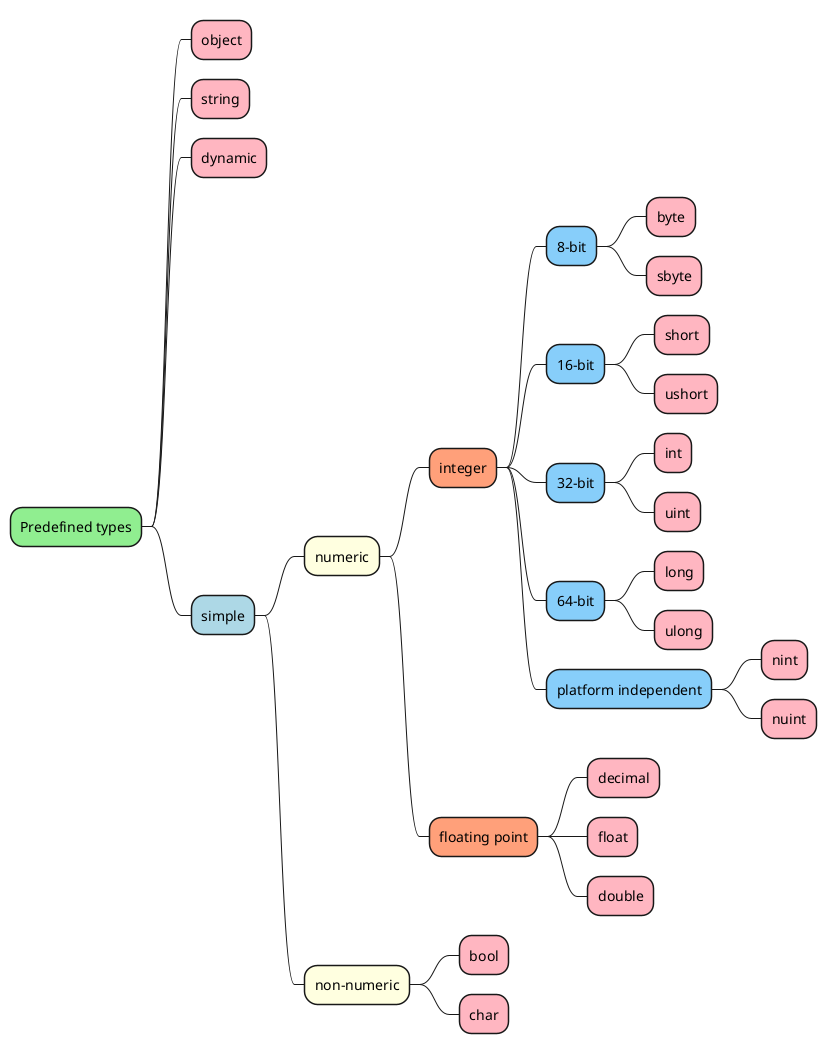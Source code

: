 @startmindmap
*[#LightGreen] Predefined types
**[#LightPink] object
**[#LightPink] string
**[#LightPink] dynamic
**[#lightblue] simple
***[#LightYellow] numeric
****[#LightSalmon] integer
*****[#LightSkyBlue] 8-bit
******[#LightPink] byte
******[#LightPink] sbyte
*****[#LightSkyBlue] 16-bit
******[#LightPink] short
******[#LightPink] ushort
*****[#LightSkyBlue] 32-bit
******[#LightPink] int
******[#LightPink] uint
*****[#LightSkyBlue] 64-bit
******[#LightPink] long
******[#LightPink] ulong
*****[#LightSkyBlue] platform independent
******[#LightPink] nint
******[#LightPink] nuint
****[#LightSalmon] floating point
*****[#LightPink] decimal
*****[#LightPink] float
*****[#LightPink] double
***[#LightYellow] non-numeric
****[#LightPink] bool
****[#LightPink] char
@endmindmap